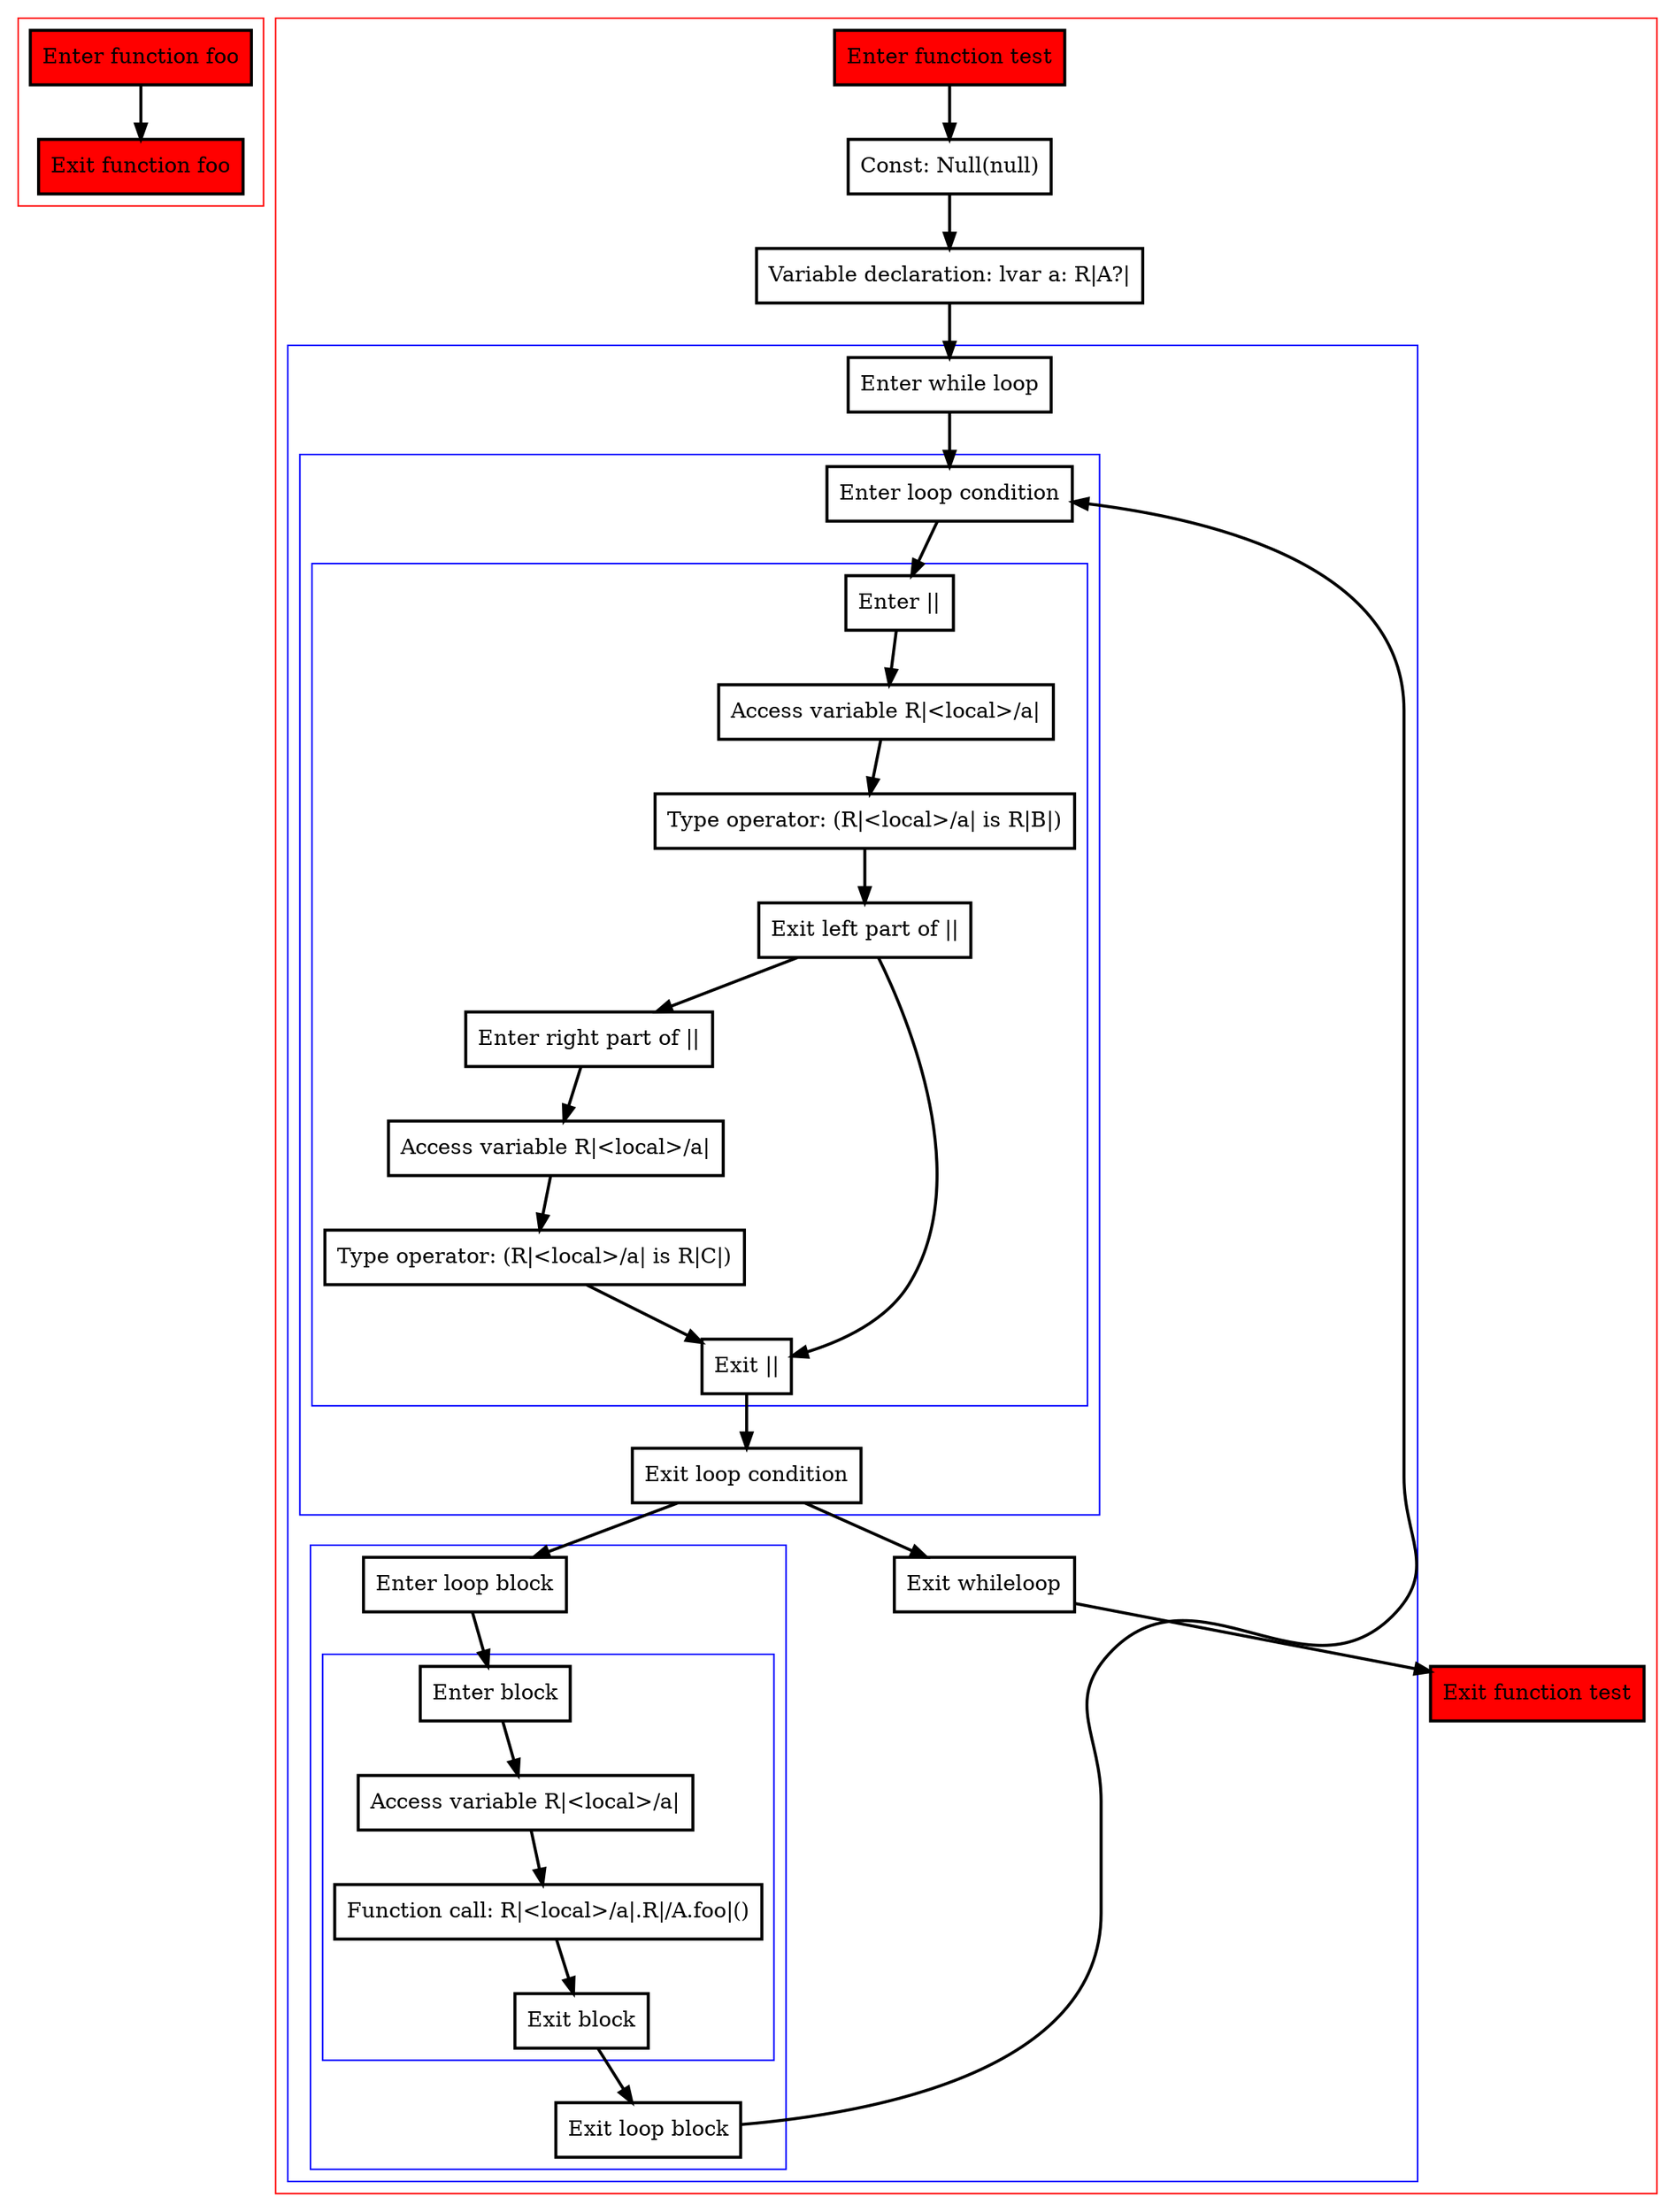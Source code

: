 digraph dataFlowInfoFromWhileCondition_kt {
    graph [nodesep=3]
    node [shape=box penwidth=2]
    edge [penwidth=2]

    subgraph cluster_0 {
        color=red
        0 [label="Enter function foo" style="filled" fillcolor=red];
        1 [label="Exit function foo" style="filled" fillcolor=red];
    }

    0 -> {1};

    subgraph cluster_1 {
        color=red
        2 [label="Enter function test" style="filled" fillcolor=red];
        3 [label="Const: Null(null)"];
        4 [label="Variable declaration: lvar a: R|A?|"];
        subgraph cluster_2 {
            color=blue
            5 [label="Enter while loop"];
            subgraph cluster_3 {
                color=blue
                6 [label="Enter loop condition"];
                subgraph cluster_4 {
                    color=blue
                    7 [label="Enter ||"];
                    8 [label="Access variable R|<local>/a|"];
                    9 [label="Type operator: (R|<local>/a| is R|B|)"];
                    10 [label="Exit left part of ||"];
                    11 [label="Enter right part of ||"];
                    12 [label="Access variable R|<local>/a|"];
                    13 [label="Type operator: (R|<local>/a| is R|C|)"];
                    14 [label="Exit ||"];
                }
                15 [label="Exit loop condition"];
            }
            subgraph cluster_5 {
                color=blue
                16 [label="Enter loop block"];
                subgraph cluster_6 {
                    color=blue
                    17 [label="Enter block"];
                    18 [label="Access variable R|<local>/a|"];
                    19 [label="Function call: R|<local>/a|.R|/A.foo|()"];
                    20 [label="Exit block"];
                }
                21 [label="Exit loop block"];
            }
            22 [label="Exit whileloop"];
        }
        23 [label="Exit function test" style="filled" fillcolor=red];
    }

    2 -> {3};
    3 -> {4};
    4 -> {5};
    5 -> {6};
    6 -> {7};
    7 -> {8};
    8 -> {9};
    9 -> {10};
    10 -> {14 11};
    11 -> {12};
    12 -> {13};
    13 -> {14};
    14 -> {15};
    15 -> {22 16};
    16 -> {17};
    17 -> {18};
    18 -> {19};
    19 -> {20};
    20 -> {21};
    21 -> {6};
    22 -> {23};

}
